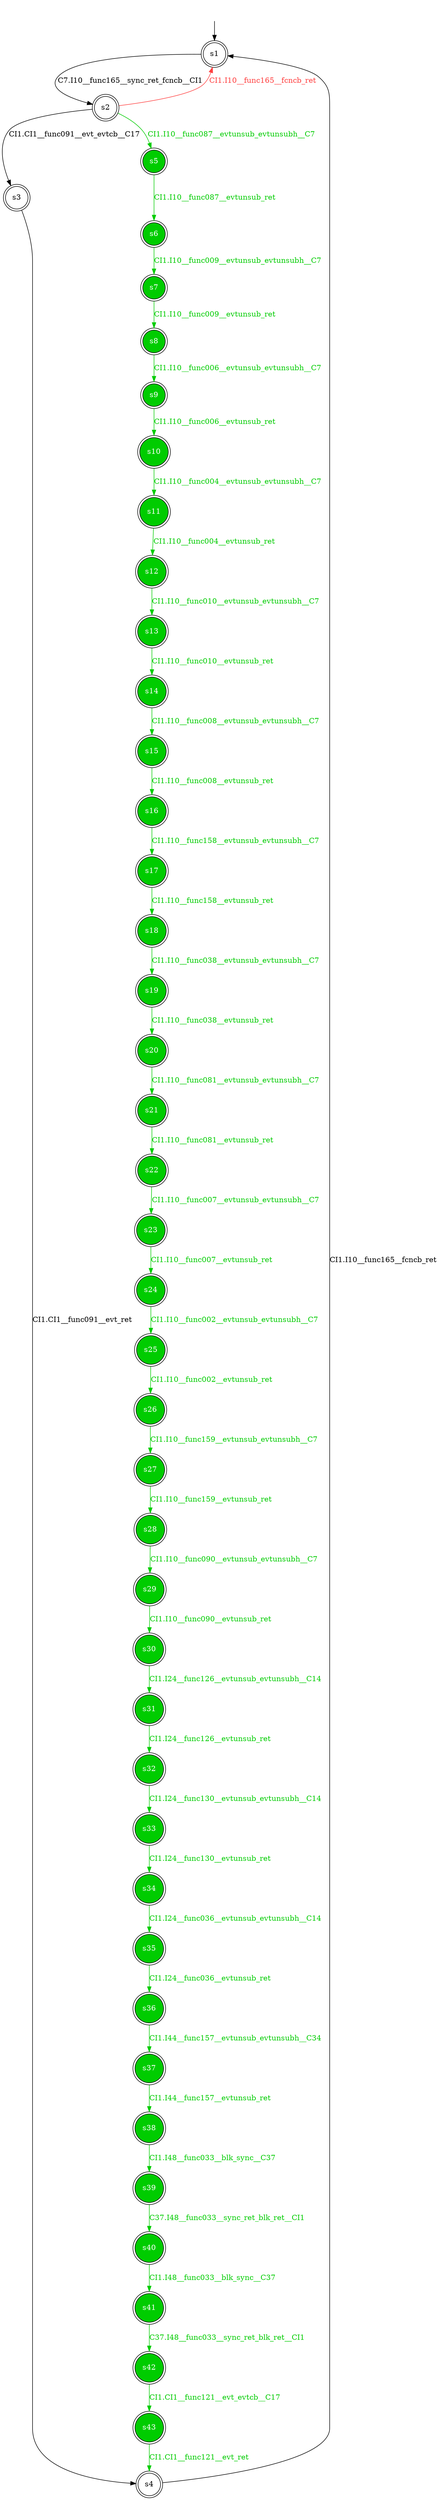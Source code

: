 digraph diffautomaton {
	1 [label=<s1> shape="doublecircle"];
	2 [label=<s2> shape="doublecircle"];
	3 [label=<s3> shape="doublecircle"];
	4 [label=<s4> shape="doublecircle"];
	5 [label=<s5> shape="doublecircle" fillcolor="#00cc00" fontcolor="#ffffff" style="filled"];
	6 [label=<s6> shape="doublecircle" fillcolor="#00cc00" fontcolor="#ffffff" style="filled"];
	7 [label=<s7> shape="doublecircle" fillcolor="#00cc00" fontcolor="#ffffff" style="filled"];
	8 [label=<s8> shape="doublecircle" fillcolor="#00cc00" fontcolor="#ffffff" style="filled"];
	9 [label=<s9> shape="doublecircle" fillcolor="#00cc00" fontcolor="#ffffff" style="filled"];
	10 [label=<s10> shape="doublecircle" fillcolor="#00cc00" fontcolor="#ffffff" style="filled"];
	11 [label=<s11> shape="doublecircle" fillcolor="#00cc00" fontcolor="#ffffff" style="filled"];
	12 [label=<s12> shape="doublecircle" fillcolor="#00cc00" fontcolor="#ffffff" style="filled"];
	13 [label=<s13> shape="doublecircle" fillcolor="#00cc00" fontcolor="#ffffff" style="filled"];
	14 [label=<s14> shape="doublecircle" fillcolor="#00cc00" fontcolor="#ffffff" style="filled"];
	15 [label=<s15> shape="doublecircle" fillcolor="#00cc00" fontcolor="#ffffff" style="filled"];
	16 [label=<s16> shape="doublecircle" fillcolor="#00cc00" fontcolor="#ffffff" style="filled"];
	17 [label=<s17> shape="doublecircle" fillcolor="#00cc00" fontcolor="#ffffff" style="filled"];
	18 [label=<s18> shape="doublecircle" fillcolor="#00cc00" fontcolor="#ffffff" style="filled"];
	19 [label=<s19> shape="doublecircle" fillcolor="#00cc00" fontcolor="#ffffff" style="filled"];
	20 [label=<s20> shape="doublecircle" fillcolor="#00cc00" fontcolor="#ffffff" style="filled"];
	21 [label=<s21> shape="doublecircle" fillcolor="#00cc00" fontcolor="#ffffff" style="filled"];
	22 [label=<s22> shape="doublecircle" fillcolor="#00cc00" fontcolor="#ffffff" style="filled"];
	23 [label=<s23> shape="doublecircle" fillcolor="#00cc00" fontcolor="#ffffff" style="filled"];
	24 [label=<s24> shape="doublecircle" fillcolor="#00cc00" fontcolor="#ffffff" style="filled"];
	25 [label=<s25> shape="doublecircle" fillcolor="#00cc00" fontcolor="#ffffff" style="filled"];
	26 [label=<s26> shape="doublecircle" fillcolor="#00cc00" fontcolor="#ffffff" style="filled"];
	27 [label=<s27> shape="doublecircle" fillcolor="#00cc00" fontcolor="#ffffff" style="filled"];
	28 [label=<s28> shape="doublecircle" fillcolor="#00cc00" fontcolor="#ffffff" style="filled"];
	29 [label=<s29> shape="doublecircle" fillcolor="#00cc00" fontcolor="#ffffff" style="filled"];
	30 [label=<s30> shape="doublecircle" fillcolor="#00cc00" fontcolor="#ffffff" style="filled"];
	31 [label=<s31> shape="doublecircle" fillcolor="#00cc00" fontcolor="#ffffff" style="filled"];
	32 [label=<s32> shape="doublecircle" fillcolor="#00cc00" fontcolor="#ffffff" style="filled"];
	33 [label=<s33> shape="doublecircle" fillcolor="#00cc00" fontcolor="#ffffff" style="filled"];
	34 [label=<s34> shape="doublecircle" fillcolor="#00cc00" fontcolor="#ffffff" style="filled"];
	35 [label=<s35> shape="doublecircle" fillcolor="#00cc00" fontcolor="#ffffff" style="filled"];
	36 [label=<s36> shape="doublecircle" fillcolor="#00cc00" fontcolor="#ffffff" style="filled"];
	37 [label=<s37> shape="doublecircle" fillcolor="#00cc00" fontcolor="#ffffff" style="filled"];
	38 [label=<s38> shape="doublecircle" fillcolor="#00cc00" fontcolor="#ffffff" style="filled"];
	39 [label=<s39> shape="doublecircle" fillcolor="#00cc00" fontcolor="#ffffff" style="filled"];
	40 [label=<s40> shape="doublecircle" fillcolor="#00cc00" fontcolor="#ffffff" style="filled"];
	41 [label=<s41> shape="doublecircle" fillcolor="#00cc00" fontcolor="#ffffff" style="filled"];
	42 [label=<s42> shape="doublecircle" fillcolor="#00cc00" fontcolor="#ffffff" style="filled"];
	43 [label=<s43> shape="doublecircle" fillcolor="#00cc00" fontcolor="#ffffff" style="filled"];
	__init1 [label=<> shape="none"];
	__init1 -> 1;
	1 -> 2 [label=<<font color="#000000">C7.I10__func165__sync_ret_fcncb__CI1</font>> id="1-0-2"];
	2 -> 3 [label=<<font color="#000000">CI1.CI1__func091__evt_evtcb__C17</font>> id="2-0-3"];
	2 -> 1 [label=<<font color="#ff4040">CI1.I10__func165__fcncb_ret</font>> color="#ff4040" id="2-1-1"];
	2 -> 5 [label=<<font color="#00cc00">CI1.I10__func087__evtunsub_evtunsubh__C7</font>> color="#00cc00" id="2-2-5"];
	3 -> 4 [label=<<font color="#000000">CI1.CI1__func091__evt_ret</font>> id="3-0-4"];
	4 -> 1 [label=<<font color="#000000">CI1.I10__func165__fcncb_ret</font>> id="4-0-1"];
	5 -> 6 [label=<<font color="#00cc00">CI1.I10__func087__evtunsub_ret</font>> color="#00cc00" id="5-0-6"];
	6 -> 7 [label=<<font color="#00cc00">CI1.I10__func009__evtunsub_evtunsubh__C7</font>> color="#00cc00" id="6-0-7"];
	7 -> 8 [label=<<font color="#00cc00">CI1.I10__func009__evtunsub_ret</font>> color="#00cc00" id="7-0-8"];
	8 -> 9 [label=<<font color="#00cc00">CI1.I10__func006__evtunsub_evtunsubh__C7</font>> color="#00cc00" id="8-0-9"];
	9 -> 10 [label=<<font color="#00cc00">CI1.I10__func006__evtunsub_ret</font>> color="#00cc00" id="9-0-10"];
	10 -> 11 [label=<<font color="#00cc00">CI1.I10__func004__evtunsub_evtunsubh__C7</font>> color="#00cc00" id="10-0-11"];
	11 -> 12 [label=<<font color="#00cc00">CI1.I10__func004__evtunsub_ret</font>> color="#00cc00" id="11-0-12"];
	12 -> 13 [label=<<font color="#00cc00">CI1.I10__func010__evtunsub_evtunsubh__C7</font>> color="#00cc00" id="12-0-13"];
	13 -> 14 [label=<<font color="#00cc00">CI1.I10__func010__evtunsub_ret</font>> color="#00cc00" id="13-0-14"];
	14 -> 15 [label=<<font color="#00cc00">CI1.I10__func008__evtunsub_evtunsubh__C7</font>> color="#00cc00" id="14-0-15"];
	15 -> 16 [label=<<font color="#00cc00">CI1.I10__func008__evtunsub_ret</font>> color="#00cc00" id="15-0-16"];
	16 -> 17 [label=<<font color="#00cc00">CI1.I10__func158__evtunsub_evtunsubh__C7</font>> color="#00cc00" id="16-0-17"];
	17 -> 18 [label=<<font color="#00cc00">CI1.I10__func158__evtunsub_ret</font>> color="#00cc00" id="17-0-18"];
	18 -> 19 [label=<<font color="#00cc00">CI1.I10__func038__evtunsub_evtunsubh__C7</font>> color="#00cc00" id="18-0-19"];
	19 -> 20 [label=<<font color="#00cc00">CI1.I10__func038__evtunsub_ret</font>> color="#00cc00" id="19-0-20"];
	20 -> 21 [label=<<font color="#00cc00">CI1.I10__func081__evtunsub_evtunsubh__C7</font>> color="#00cc00" id="20-0-21"];
	21 -> 22 [label=<<font color="#00cc00">CI1.I10__func081__evtunsub_ret</font>> color="#00cc00" id="21-0-22"];
	22 -> 23 [label=<<font color="#00cc00">CI1.I10__func007__evtunsub_evtunsubh__C7</font>> color="#00cc00" id="22-0-23"];
	23 -> 24 [label=<<font color="#00cc00">CI1.I10__func007__evtunsub_ret</font>> color="#00cc00" id="23-0-24"];
	24 -> 25 [label=<<font color="#00cc00">CI1.I10__func002__evtunsub_evtunsubh__C7</font>> color="#00cc00" id="24-0-25"];
	25 -> 26 [label=<<font color="#00cc00">CI1.I10__func002__evtunsub_ret</font>> color="#00cc00" id="25-0-26"];
	26 -> 27 [label=<<font color="#00cc00">CI1.I10__func159__evtunsub_evtunsubh__C7</font>> color="#00cc00" id="26-0-27"];
	27 -> 28 [label=<<font color="#00cc00">CI1.I10__func159__evtunsub_ret</font>> color="#00cc00" id="27-0-28"];
	28 -> 29 [label=<<font color="#00cc00">CI1.I10__func090__evtunsub_evtunsubh__C7</font>> color="#00cc00" id="28-0-29"];
	29 -> 30 [label=<<font color="#00cc00">CI1.I10__func090__evtunsub_ret</font>> color="#00cc00" id="29-0-30"];
	30 -> 31 [label=<<font color="#00cc00">CI1.I24__func126__evtunsub_evtunsubh__C14</font>> color="#00cc00" id="30-0-31"];
	31 -> 32 [label=<<font color="#00cc00">CI1.I24__func126__evtunsub_ret</font>> color="#00cc00" id="31-0-32"];
	32 -> 33 [label=<<font color="#00cc00">CI1.I24__func130__evtunsub_evtunsubh__C14</font>> color="#00cc00" id="32-0-33"];
	33 -> 34 [label=<<font color="#00cc00">CI1.I24__func130__evtunsub_ret</font>> color="#00cc00" id="33-0-34"];
	34 -> 35 [label=<<font color="#00cc00">CI1.I24__func036__evtunsub_evtunsubh__C14</font>> color="#00cc00" id="34-0-35"];
	35 -> 36 [label=<<font color="#00cc00">CI1.I24__func036__evtunsub_ret</font>> color="#00cc00" id="35-0-36"];
	36 -> 37 [label=<<font color="#00cc00">CI1.I44__func157__evtunsub_evtunsubh__C34</font>> color="#00cc00" id="36-0-37"];
	37 -> 38 [label=<<font color="#00cc00">CI1.I44__func157__evtunsub_ret</font>> color="#00cc00" id="37-0-38"];
	38 -> 39 [label=<<font color="#00cc00">CI1.I48__func033__blk_sync__C37</font>> color="#00cc00" id="38-0-39"];
	39 -> 40 [label=<<font color="#00cc00">C37.I48__func033__sync_ret_blk_ret__CI1</font>> color="#00cc00" id="39-0-40"];
	40 -> 41 [label=<<font color="#00cc00">CI1.I48__func033__blk_sync__C37</font>> color="#00cc00" id="40-0-41"];
	41 -> 42 [label=<<font color="#00cc00">C37.I48__func033__sync_ret_blk_ret__CI1</font>> color="#00cc00" id="41-0-42"];
	42 -> 43 [label=<<font color="#00cc00">CI1.CI1__func121__evt_evtcb__C17</font>> color="#00cc00" id="42-0-43"];
	43 -> 4 [label=<<font color="#00cc00">CI1.CI1__func121__evt_ret</font>> color="#00cc00" id="43-0-4"];
}

